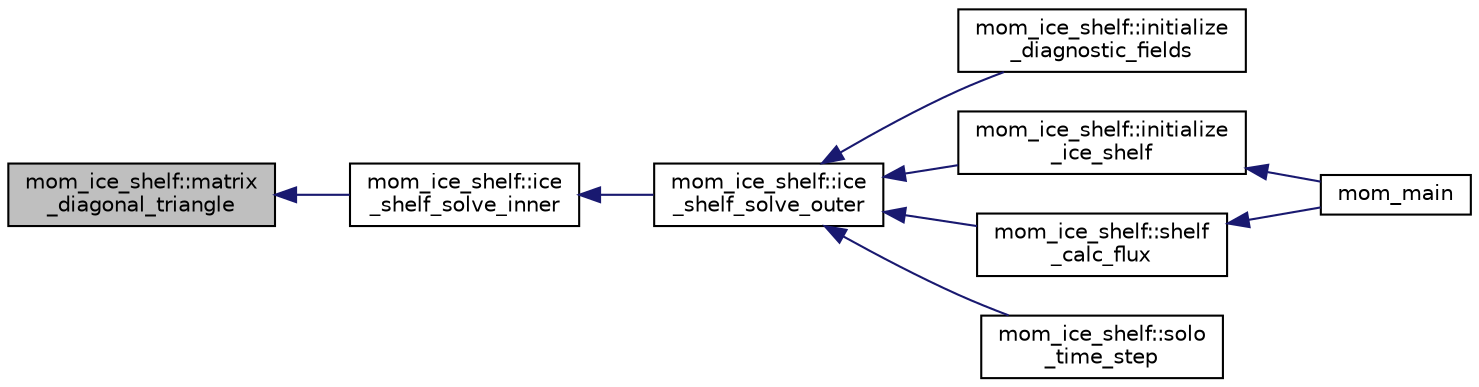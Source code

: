 digraph "mom_ice_shelf::matrix_diagonal_triangle"
{
 // INTERACTIVE_SVG=YES
  edge [fontname="Helvetica",fontsize="10",labelfontname="Helvetica",labelfontsize="10"];
  node [fontname="Helvetica",fontsize="10",shape=record];
  rankdir="LR";
  Node296 [label="mom_ice_shelf::matrix\l_diagonal_triangle",height=0.2,width=0.4,color="black", fillcolor="grey75", style="filled", fontcolor="black"];
  Node296 -> Node297 [dir="back",color="midnightblue",fontsize="10",style="solid",fontname="Helvetica"];
  Node297 [label="mom_ice_shelf::ice\l_shelf_solve_inner",height=0.2,width=0.4,color="black", fillcolor="white", style="filled",URL="$namespacemom__ice__shelf.html#a95d21b019a635ad3a8ef060d765362e1"];
  Node297 -> Node298 [dir="back",color="midnightblue",fontsize="10",style="solid",fontname="Helvetica"];
  Node298 [label="mom_ice_shelf::ice\l_shelf_solve_outer",height=0.2,width=0.4,color="black", fillcolor="white", style="filled",URL="$namespacemom__ice__shelf.html#a5d64b696412c0bfd8ded2e2eacaa917c"];
  Node298 -> Node299 [dir="back",color="midnightblue",fontsize="10",style="solid",fontname="Helvetica"];
  Node299 [label="mom_ice_shelf::initialize\l_diagnostic_fields",height=0.2,width=0.4,color="black", fillcolor="white", style="filled",URL="$namespacemom__ice__shelf.html#ae7611e3515ecf0eae0c5d6d17330fd6f"];
  Node298 -> Node300 [dir="back",color="midnightblue",fontsize="10",style="solid",fontname="Helvetica"];
  Node300 [label="mom_ice_shelf::initialize\l_ice_shelf",height=0.2,width=0.4,color="black", fillcolor="white", style="filled",URL="$namespacemom__ice__shelf.html#ae315e8464ef8a20062e3bccb61886755",tooltip="Initializes shelf model data, parameters and diagnostics. "];
  Node300 -> Node301 [dir="back",color="midnightblue",fontsize="10",style="solid",fontname="Helvetica"];
  Node301 [label="mom_main",height=0.2,width=0.4,color="black", fillcolor="white", style="filled",URL="$MOM__driver_8F90.html#a08fffeb2d8e8acbf9ed4609be6d258c6"];
  Node298 -> Node302 [dir="back",color="midnightblue",fontsize="10",style="solid",fontname="Helvetica"];
  Node302 [label="mom_ice_shelf::shelf\l_calc_flux",height=0.2,width=0.4,color="black", fillcolor="white", style="filled",URL="$namespacemom__ice__shelf.html#a3b0e0cc9f36c5197236cc05867b780df",tooltip="Calculates fluxes between the ocean and ice-shelf using the three-equations formulation (optional to ..."];
  Node302 -> Node301 [dir="back",color="midnightblue",fontsize="10",style="solid",fontname="Helvetica"];
  Node298 -> Node303 [dir="back",color="midnightblue",fontsize="10",style="solid",fontname="Helvetica"];
  Node303 [label="mom_ice_shelf::solo\l_time_step",height=0.2,width=0.4,color="black", fillcolor="white", style="filled",URL="$namespacemom__ice__shelf.html#ac084bdc5be4e708e3263488e9574a3c9"];
}
